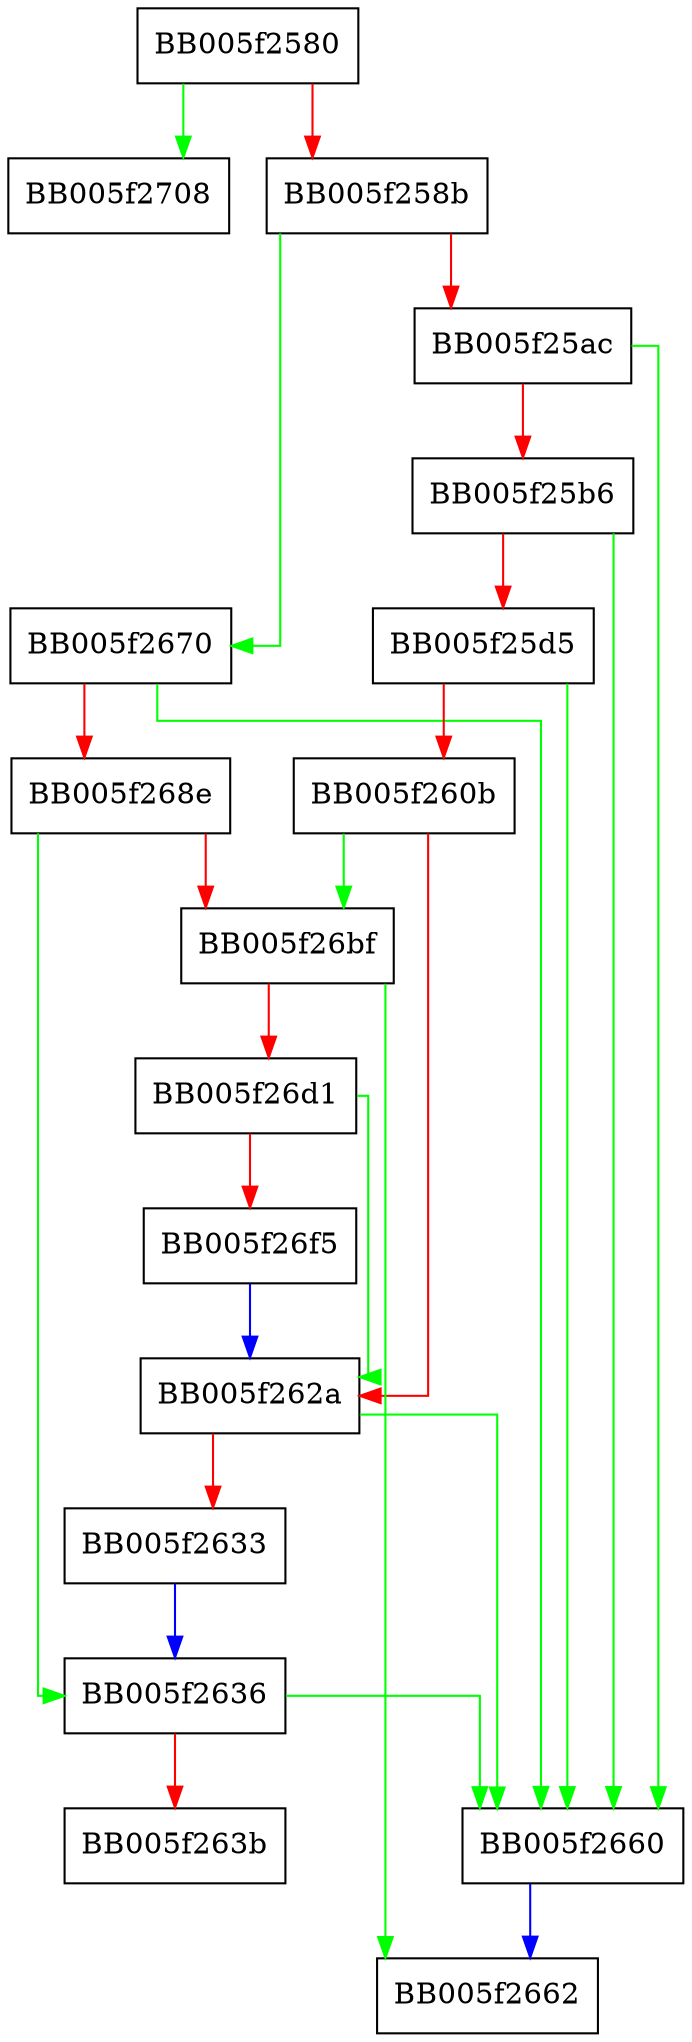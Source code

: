 digraph WPACKET_sub_memcpy__ {
  node [shape="box"];
  graph [splines=ortho];
  BB005f2580 -> BB005f2708 [color="green"];
  BB005f2580 -> BB005f258b [color="red"];
  BB005f258b -> BB005f2670 [color="green"];
  BB005f258b -> BB005f25ac [color="red"];
  BB005f25ac -> BB005f2660 [color="green"];
  BB005f25ac -> BB005f25b6 [color="red"];
  BB005f25b6 -> BB005f2660 [color="green"];
  BB005f25b6 -> BB005f25d5 [color="red"];
  BB005f25d5 -> BB005f2660 [color="green"];
  BB005f25d5 -> BB005f260b [color="red"];
  BB005f260b -> BB005f26bf [color="green"];
  BB005f260b -> BB005f262a [color="red"];
  BB005f262a -> BB005f2660 [color="green"];
  BB005f262a -> BB005f2633 [color="red"];
  BB005f2633 -> BB005f2636 [color="blue"];
  BB005f2636 -> BB005f2660 [color="green"];
  BB005f2636 -> BB005f263b [color="red"];
  BB005f2660 -> BB005f2662 [color="blue"];
  BB005f2670 -> BB005f2660 [color="green"];
  BB005f2670 -> BB005f268e [color="red"];
  BB005f268e -> BB005f2636 [color="green"];
  BB005f268e -> BB005f26bf [color="red"];
  BB005f26bf -> BB005f2662 [color="green"];
  BB005f26bf -> BB005f26d1 [color="red"];
  BB005f26d1 -> BB005f262a [color="green"];
  BB005f26d1 -> BB005f26f5 [color="red"];
  BB005f26f5 -> BB005f262a [color="blue"];
}